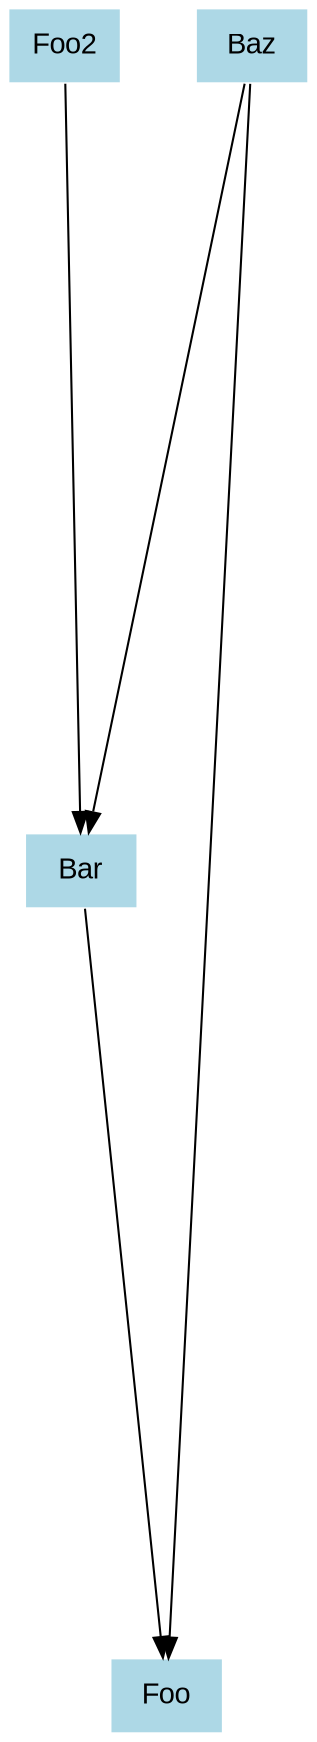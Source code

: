 digraph CallGraph {
ranksep=5;
nodesep=0.5;
node [fontname=Arial];
edge [fontname=Arial];
Bar -> Foo;
Bar [shape=box, style=filled, fillcolor=lightblue  , color=white];
Foo [shape=box, style=filled, fillcolor=lightblue  , color=white];
Baz -> Bar;
Baz [shape=box, style=filled, fillcolor=lightblue  , color=white];
Baz -> Foo;
Foo2 -> Bar;
Foo2 [shape=box, style=filled, fillcolor=lightblue  , color=white];
}
